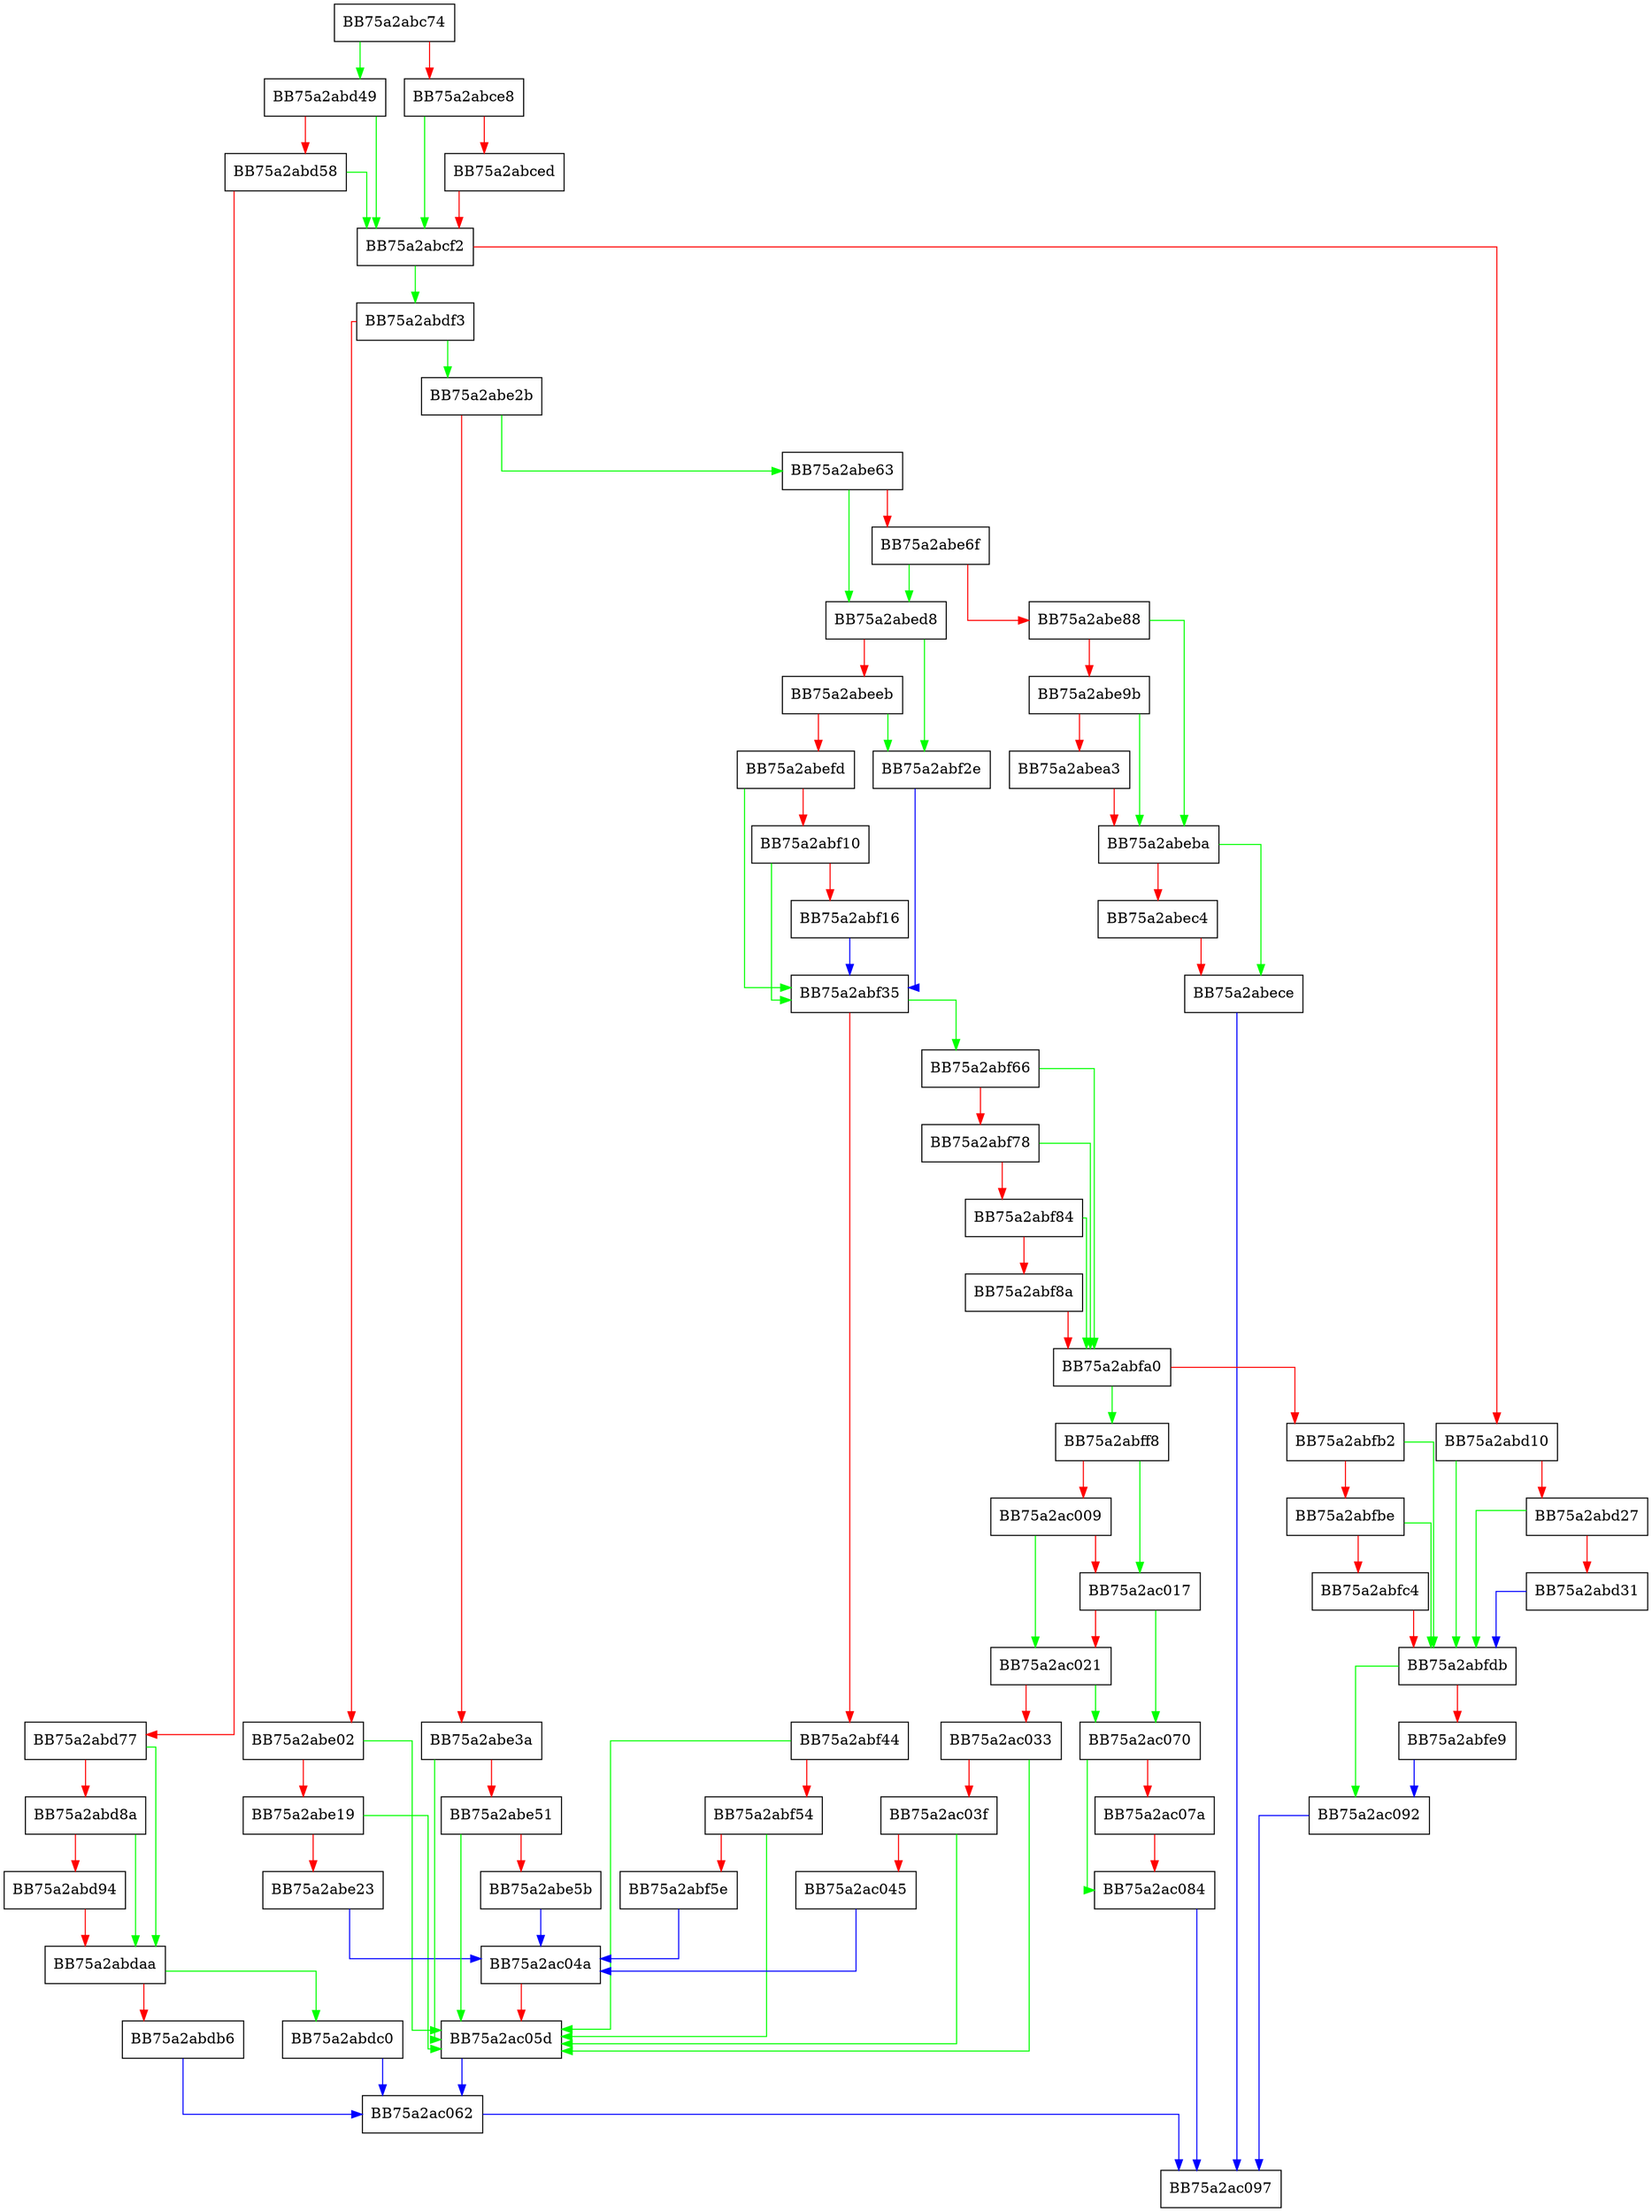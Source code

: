 digraph build_report {
  node [shape="box"];
  graph [splines=ortho];
  BB75a2abc74 -> BB75a2abd49 [color="green"];
  BB75a2abc74 -> BB75a2abce8 [color="red"];
  BB75a2abce8 -> BB75a2abcf2 [color="green"];
  BB75a2abce8 -> BB75a2abced [color="red"];
  BB75a2abced -> BB75a2abcf2 [color="red"];
  BB75a2abcf2 -> BB75a2abdf3 [color="green"];
  BB75a2abcf2 -> BB75a2abd10 [color="red"];
  BB75a2abd10 -> BB75a2abfdb [color="green"];
  BB75a2abd10 -> BB75a2abd27 [color="red"];
  BB75a2abd27 -> BB75a2abfdb [color="green"];
  BB75a2abd27 -> BB75a2abd31 [color="red"];
  BB75a2abd31 -> BB75a2abfdb [color="blue"];
  BB75a2abd49 -> BB75a2abcf2 [color="green"];
  BB75a2abd49 -> BB75a2abd58 [color="red"];
  BB75a2abd58 -> BB75a2abcf2 [color="green"];
  BB75a2abd58 -> BB75a2abd77 [color="red"];
  BB75a2abd77 -> BB75a2abdaa [color="green"];
  BB75a2abd77 -> BB75a2abd8a [color="red"];
  BB75a2abd8a -> BB75a2abdaa [color="green"];
  BB75a2abd8a -> BB75a2abd94 [color="red"];
  BB75a2abd94 -> BB75a2abdaa [color="red"];
  BB75a2abdaa -> BB75a2abdc0 [color="green"];
  BB75a2abdaa -> BB75a2abdb6 [color="red"];
  BB75a2abdb6 -> BB75a2ac062 [color="blue"];
  BB75a2abdc0 -> BB75a2ac062 [color="blue"];
  BB75a2abdf3 -> BB75a2abe2b [color="green"];
  BB75a2abdf3 -> BB75a2abe02 [color="red"];
  BB75a2abe02 -> BB75a2ac05d [color="green"];
  BB75a2abe02 -> BB75a2abe19 [color="red"];
  BB75a2abe19 -> BB75a2ac05d [color="green"];
  BB75a2abe19 -> BB75a2abe23 [color="red"];
  BB75a2abe23 -> BB75a2ac04a [color="blue"];
  BB75a2abe2b -> BB75a2abe63 [color="green"];
  BB75a2abe2b -> BB75a2abe3a [color="red"];
  BB75a2abe3a -> BB75a2ac05d [color="green"];
  BB75a2abe3a -> BB75a2abe51 [color="red"];
  BB75a2abe51 -> BB75a2ac05d [color="green"];
  BB75a2abe51 -> BB75a2abe5b [color="red"];
  BB75a2abe5b -> BB75a2ac04a [color="blue"];
  BB75a2abe63 -> BB75a2abed8 [color="green"];
  BB75a2abe63 -> BB75a2abe6f [color="red"];
  BB75a2abe6f -> BB75a2abed8 [color="green"];
  BB75a2abe6f -> BB75a2abe88 [color="red"];
  BB75a2abe88 -> BB75a2abeba [color="green"];
  BB75a2abe88 -> BB75a2abe9b [color="red"];
  BB75a2abe9b -> BB75a2abeba [color="green"];
  BB75a2abe9b -> BB75a2abea3 [color="red"];
  BB75a2abea3 -> BB75a2abeba [color="red"];
  BB75a2abeba -> BB75a2abece [color="green"];
  BB75a2abeba -> BB75a2abec4 [color="red"];
  BB75a2abec4 -> BB75a2abece [color="red"];
  BB75a2abece -> BB75a2ac097 [color="blue"];
  BB75a2abed8 -> BB75a2abf2e [color="green"];
  BB75a2abed8 -> BB75a2abeeb [color="red"];
  BB75a2abeeb -> BB75a2abf2e [color="green"];
  BB75a2abeeb -> BB75a2abefd [color="red"];
  BB75a2abefd -> BB75a2abf35 [color="green"];
  BB75a2abefd -> BB75a2abf10 [color="red"];
  BB75a2abf10 -> BB75a2abf35 [color="green"];
  BB75a2abf10 -> BB75a2abf16 [color="red"];
  BB75a2abf16 -> BB75a2abf35 [color="blue"];
  BB75a2abf2e -> BB75a2abf35 [color="blue"];
  BB75a2abf35 -> BB75a2abf66 [color="green"];
  BB75a2abf35 -> BB75a2abf44 [color="red"];
  BB75a2abf44 -> BB75a2ac05d [color="green"];
  BB75a2abf44 -> BB75a2abf54 [color="red"];
  BB75a2abf54 -> BB75a2ac05d [color="green"];
  BB75a2abf54 -> BB75a2abf5e [color="red"];
  BB75a2abf5e -> BB75a2ac04a [color="blue"];
  BB75a2abf66 -> BB75a2abfa0 [color="green"];
  BB75a2abf66 -> BB75a2abf78 [color="red"];
  BB75a2abf78 -> BB75a2abfa0 [color="green"];
  BB75a2abf78 -> BB75a2abf84 [color="red"];
  BB75a2abf84 -> BB75a2abfa0 [color="green"];
  BB75a2abf84 -> BB75a2abf8a [color="red"];
  BB75a2abf8a -> BB75a2abfa0 [color="red"];
  BB75a2abfa0 -> BB75a2abff8 [color="green"];
  BB75a2abfa0 -> BB75a2abfb2 [color="red"];
  BB75a2abfb2 -> BB75a2abfdb [color="green"];
  BB75a2abfb2 -> BB75a2abfbe [color="red"];
  BB75a2abfbe -> BB75a2abfdb [color="green"];
  BB75a2abfbe -> BB75a2abfc4 [color="red"];
  BB75a2abfc4 -> BB75a2abfdb [color="red"];
  BB75a2abfdb -> BB75a2ac092 [color="green"];
  BB75a2abfdb -> BB75a2abfe9 [color="red"];
  BB75a2abfe9 -> BB75a2ac092 [color="blue"];
  BB75a2abff8 -> BB75a2ac017 [color="green"];
  BB75a2abff8 -> BB75a2ac009 [color="red"];
  BB75a2ac009 -> BB75a2ac021 [color="green"];
  BB75a2ac009 -> BB75a2ac017 [color="red"];
  BB75a2ac017 -> BB75a2ac070 [color="green"];
  BB75a2ac017 -> BB75a2ac021 [color="red"];
  BB75a2ac021 -> BB75a2ac070 [color="green"];
  BB75a2ac021 -> BB75a2ac033 [color="red"];
  BB75a2ac033 -> BB75a2ac05d [color="green"];
  BB75a2ac033 -> BB75a2ac03f [color="red"];
  BB75a2ac03f -> BB75a2ac05d [color="green"];
  BB75a2ac03f -> BB75a2ac045 [color="red"];
  BB75a2ac045 -> BB75a2ac04a [color="blue"];
  BB75a2ac04a -> BB75a2ac05d [color="red"];
  BB75a2ac05d -> BB75a2ac062 [color="blue"];
  BB75a2ac062 -> BB75a2ac097 [color="blue"];
  BB75a2ac070 -> BB75a2ac084 [color="green"];
  BB75a2ac070 -> BB75a2ac07a [color="red"];
  BB75a2ac07a -> BB75a2ac084 [color="red"];
  BB75a2ac084 -> BB75a2ac097 [color="blue"];
  BB75a2ac092 -> BB75a2ac097 [color="blue"];
}